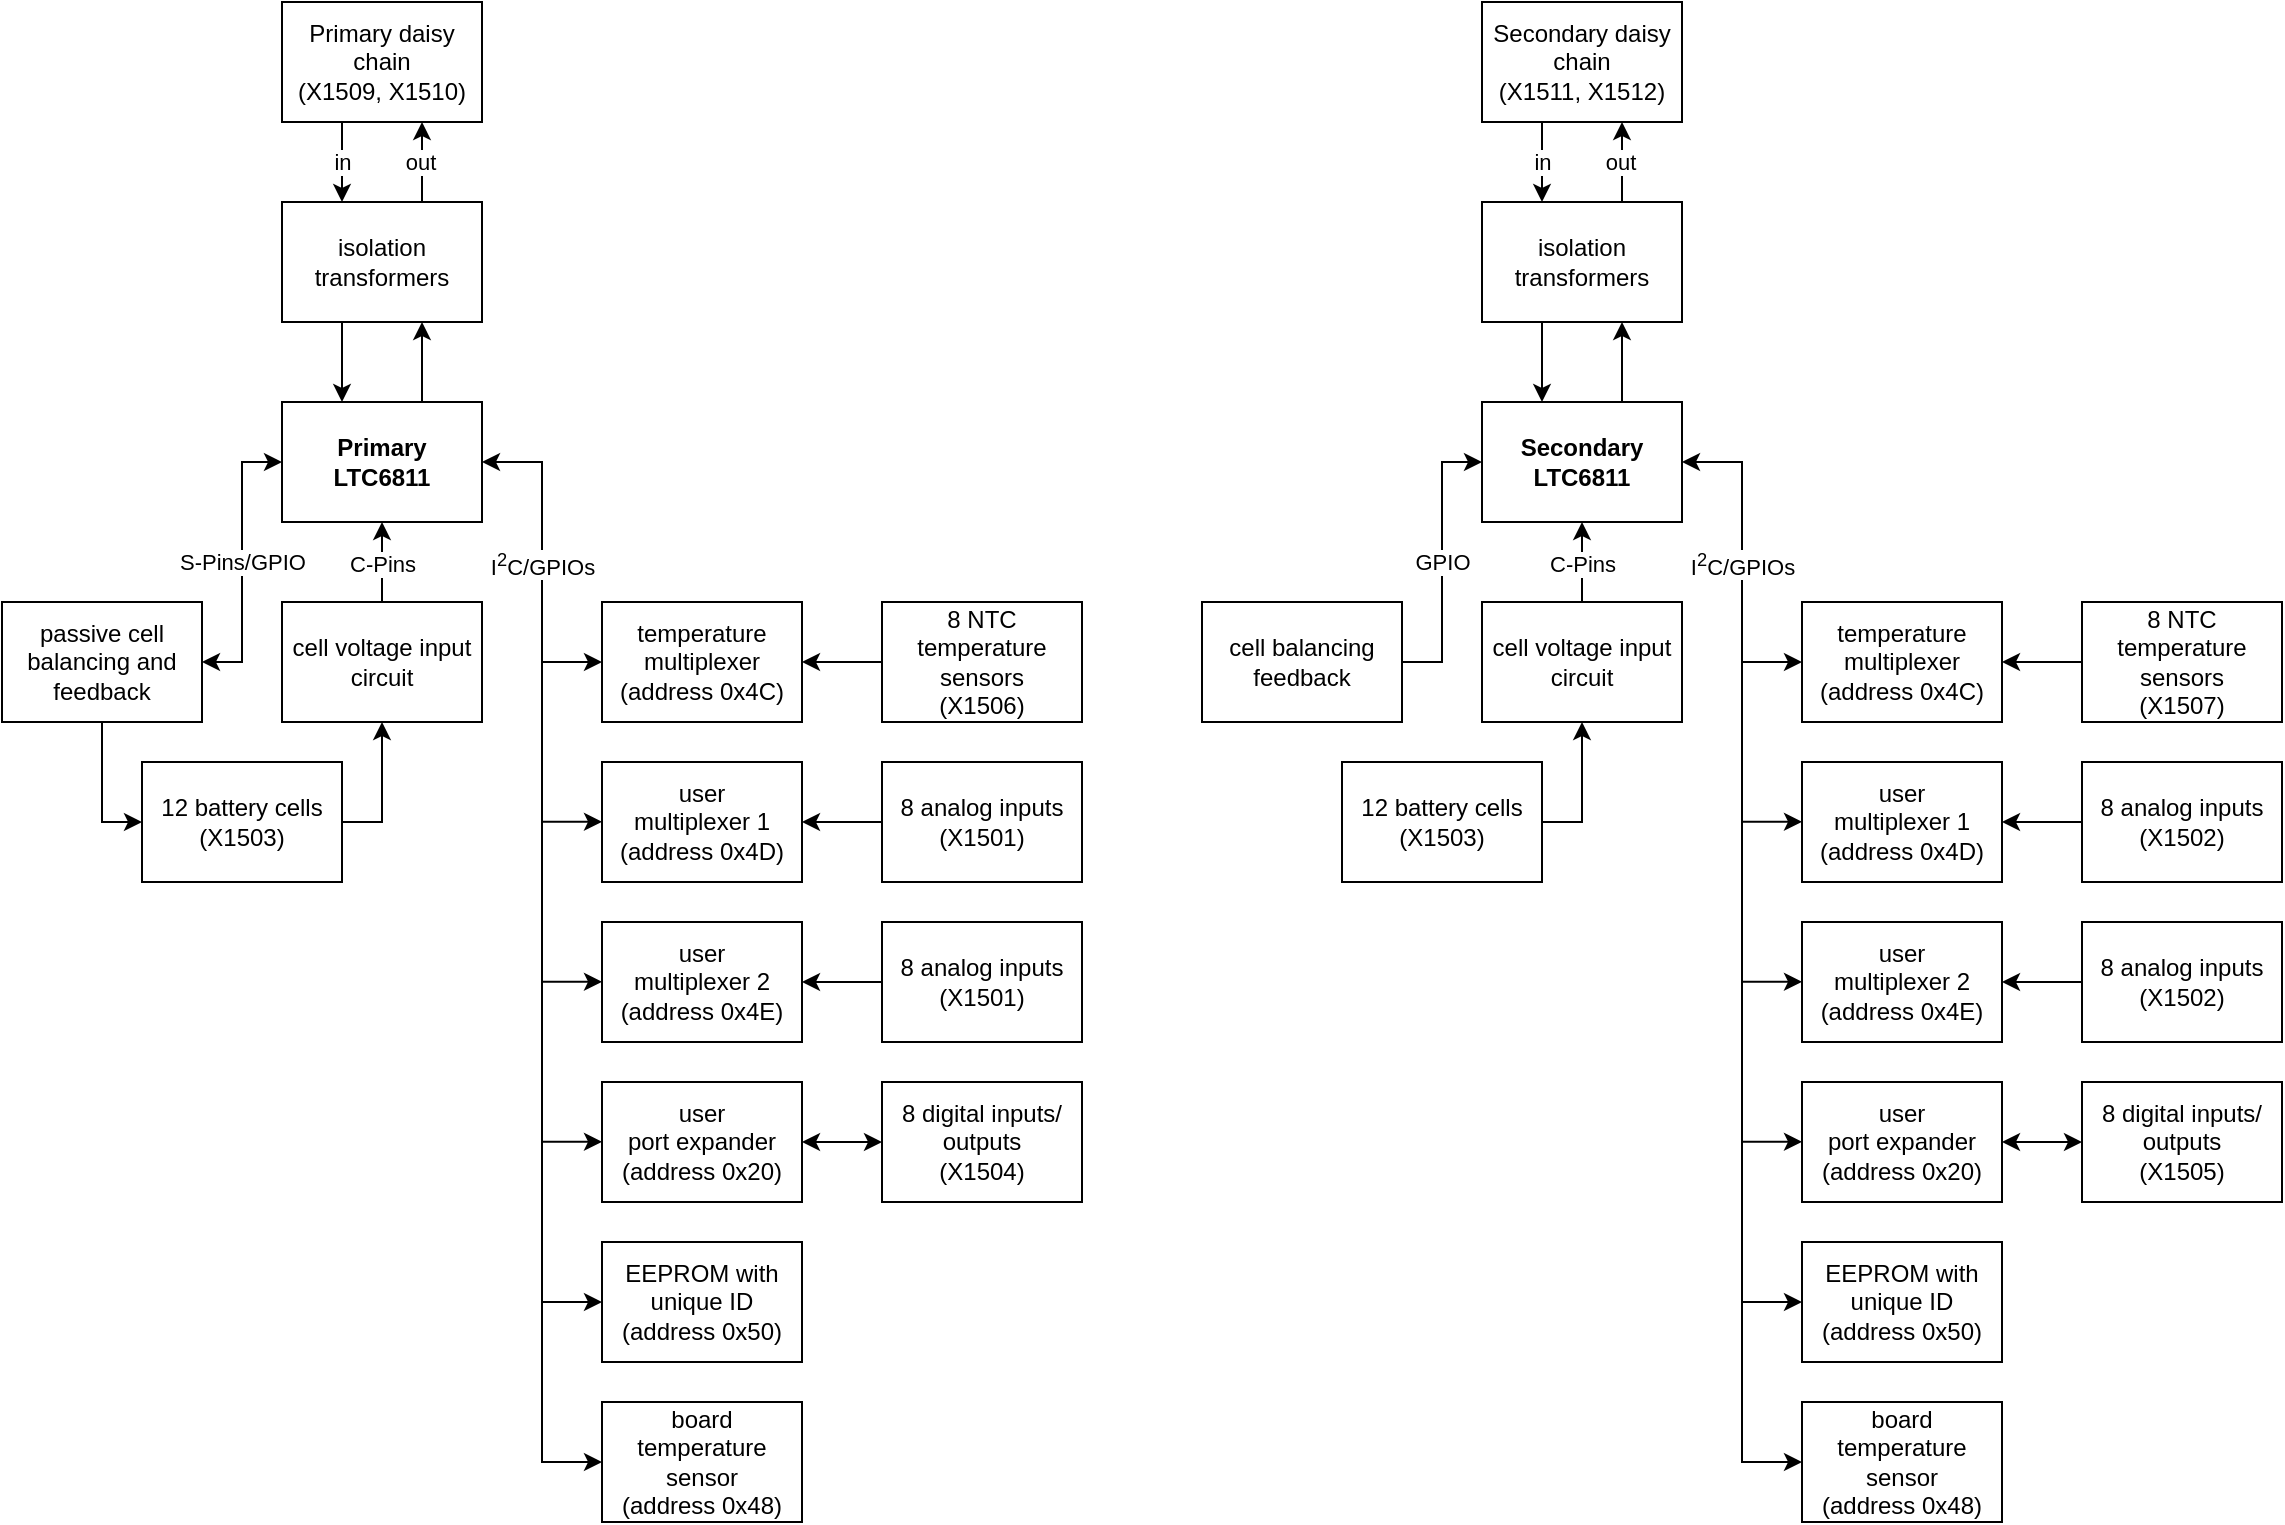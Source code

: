 <mxfile version="25.0.2">
  <diagram name="Seite-1" id="Uk3v54UQZznC-fcuoL55">
    <mxGraphModel dx="1432" dy="1900" grid="1" gridSize="10" guides="1" tooltips="1" connect="1" arrows="1" fold="1" page="1" pageScale="1" pageWidth="827" pageHeight="1169" math="0" shadow="0">
      <root>
        <mxCell id="0" />
        <mxCell id="1" parent="0" />
        <mxCell id="m1JEwa6g45QXfkqcJDw3-8" value="" style="edgeStyle=orthogonalEdgeStyle;rounded=0;orthogonalLoop=1;jettySize=auto;html=1;" parent="1" source="m1JEwa6g45QXfkqcJDw3-2" target="m1JEwa6g45QXfkqcJDw3-3" edge="1">
          <mxGeometry relative="1" as="geometry">
            <Array as="points">
              <mxPoint x="210" y="120" />
              <mxPoint x="210" y="120" />
            </Array>
          </mxGeometry>
        </mxCell>
        <mxCell id="m1JEwa6g45QXfkqcJDw3-9" value="in" style="edgeLabel;html=1;align=center;verticalAlign=middle;resizable=0;points=[];" parent="m1JEwa6g45QXfkqcJDw3-8" vertex="1" connectable="0">
          <mxGeometry x="-0.44" y="-1" relative="1" as="geometry">
            <mxPoint x="1" y="9" as="offset" />
          </mxGeometry>
        </mxCell>
        <mxCell id="m1JEwa6g45QXfkqcJDw3-2" value="Primary daisy chain&lt;br&gt;(X1509, X1510)" style="rounded=0;whiteSpace=wrap;html=1;" parent="1" vertex="1">
          <mxGeometry x="180" y="40" width="100" height="60" as="geometry" />
        </mxCell>
        <mxCell id="m1JEwa6g45QXfkqcJDw3-10" value="" style="edgeStyle=orthogonalEdgeStyle;rounded=0;orthogonalLoop=1;jettySize=auto;html=1;" parent="1" source="m1JEwa6g45QXfkqcJDw3-3" target="m1JEwa6g45QXfkqcJDw3-2" edge="1">
          <mxGeometry relative="1" as="geometry">
            <Array as="points">
              <mxPoint x="250" y="130" />
              <mxPoint x="250" y="130" />
            </Array>
          </mxGeometry>
        </mxCell>
        <mxCell id="m1JEwa6g45QXfkqcJDw3-11" value="out" style="edgeLabel;html=1;align=center;verticalAlign=middle;resizable=0;points=[];" parent="m1JEwa6g45QXfkqcJDw3-10" vertex="1" connectable="0">
          <mxGeometry x="-0.25" y="1" relative="1" as="geometry">
            <mxPoint y="-5" as="offset" />
          </mxGeometry>
        </mxCell>
        <mxCell id="m1JEwa6g45QXfkqcJDw3-12" value="" style="edgeStyle=orthogonalEdgeStyle;rounded=0;orthogonalLoop=1;jettySize=auto;html=1;" parent="1" source="m1JEwa6g45QXfkqcJDw3-3" target="m1JEwa6g45QXfkqcJDw3-4" edge="1">
          <mxGeometry relative="1" as="geometry">
            <Array as="points">
              <mxPoint x="210" y="220" />
              <mxPoint x="210" y="220" />
            </Array>
          </mxGeometry>
        </mxCell>
        <mxCell id="m1JEwa6g45QXfkqcJDw3-3" value="isolation&lt;br&gt;transformers" style="rounded=0;whiteSpace=wrap;html=1;" parent="1" vertex="1">
          <mxGeometry x="180" y="140" width="100" height="60" as="geometry" />
        </mxCell>
        <mxCell id="m1JEwa6g45QXfkqcJDw3-13" value="" style="edgeStyle=orthogonalEdgeStyle;rounded=0;orthogonalLoop=1;jettySize=auto;html=1;" parent="1" source="m1JEwa6g45QXfkqcJDw3-4" target="m1JEwa6g45QXfkqcJDw3-3" edge="1">
          <mxGeometry relative="1" as="geometry">
            <Array as="points">
              <mxPoint x="250" y="230" />
              <mxPoint x="250" y="230" />
            </Array>
          </mxGeometry>
        </mxCell>
        <mxCell id="m1JEwa6g45QXfkqcJDw3-16" style="edgeStyle=orthogonalEdgeStyle;rounded=0;orthogonalLoop=1;jettySize=auto;html=1;entryX=1;entryY=0.5;entryDx=0;entryDy=0;startArrow=classic;startFill=1;" parent="1" source="m1JEwa6g45QXfkqcJDw3-4" target="m1JEwa6g45QXfkqcJDw3-5" edge="1">
          <mxGeometry relative="1" as="geometry" />
        </mxCell>
        <mxCell id="m1JEwa6g45QXfkqcJDw3-17" value="S-Pins/GPIO" style="edgeLabel;html=1;align=center;verticalAlign=middle;resizable=0;points=[];" parent="m1JEwa6g45QXfkqcJDw3-16" vertex="1" connectable="0">
          <mxGeometry x="-0.215" y="-1" relative="1" as="geometry">
            <mxPoint x="1" y="15" as="offset" />
          </mxGeometry>
        </mxCell>
        <mxCell id="m1JEwa6g45QXfkqcJDw3-34" style="edgeStyle=orthogonalEdgeStyle;rounded=0;orthogonalLoop=1;jettySize=auto;html=1;entryX=0;entryY=0.5;entryDx=0;entryDy=0;startArrow=classic;startFill=1;" parent="1" source="m1JEwa6g45QXfkqcJDw3-4" target="m1JEwa6g45QXfkqcJDw3-25" edge="1">
          <mxGeometry relative="1" as="geometry" />
        </mxCell>
        <mxCell id="m1JEwa6g45QXfkqcJDw3-42" value="I&lt;sup&gt;2&lt;/sup&gt;C/GPIOs" style="edgeLabel;html=1;align=center;verticalAlign=middle;resizable=0;points=[];" parent="m1JEwa6g45QXfkqcJDw3-34" vertex="1" connectable="0">
          <mxGeometry x="-0.78" y="-3" relative="1" as="geometry">
            <mxPoint x="3" y="19" as="offset" />
          </mxGeometry>
        </mxCell>
        <mxCell id="m1JEwa6g45QXfkqcJDw3-4" value="Primary&lt;br&gt;LTC6811" style="rounded=0;whiteSpace=wrap;html=1;fontStyle=1" parent="1" vertex="1">
          <mxGeometry x="180" y="240" width="100" height="60" as="geometry" />
        </mxCell>
        <mxCell id="m1JEwa6g45QXfkqcJDw3-18" value="" style="edgeStyle=orthogonalEdgeStyle;rounded=0;orthogonalLoop=1;jettySize=auto;html=1;entryX=0;entryY=0.5;entryDx=0;entryDy=0;" parent="1" source="m1JEwa6g45QXfkqcJDw3-5" target="m1JEwa6g45QXfkqcJDw3-7" edge="1">
          <mxGeometry relative="1" as="geometry" />
        </mxCell>
        <mxCell id="m1JEwa6g45QXfkqcJDw3-5" value="passive cell balancing and feedback" style="rounded=0;whiteSpace=wrap;html=1;" parent="1" vertex="1">
          <mxGeometry x="40" y="340" width="100" height="60" as="geometry" />
        </mxCell>
        <mxCell id="m1JEwa6g45QXfkqcJDw3-14" value="" style="edgeStyle=orthogonalEdgeStyle;rounded=0;orthogonalLoop=1;jettySize=auto;html=1;" parent="1" source="m1JEwa6g45QXfkqcJDw3-6" target="m1JEwa6g45QXfkqcJDw3-4" edge="1">
          <mxGeometry relative="1" as="geometry" />
        </mxCell>
        <mxCell id="m1JEwa6g45QXfkqcJDw3-15" value="C-Pins" style="edgeLabel;html=1;align=center;verticalAlign=middle;resizable=0;points=[];" parent="m1JEwa6g45QXfkqcJDw3-14" vertex="1" connectable="0">
          <mxGeometry x="-0.078" y="-2" relative="1" as="geometry">
            <mxPoint x="-2" y="-1" as="offset" />
          </mxGeometry>
        </mxCell>
        <mxCell id="m1JEwa6g45QXfkqcJDw3-6" value="cell voltage input circuit" style="rounded=0;whiteSpace=wrap;html=1;" parent="1" vertex="1">
          <mxGeometry x="180" y="340" width="100" height="60" as="geometry" />
        </mxCell>
        <mxCell id="m1JEwa6g45QXfkqcJDw3-19" style="edgeStyle=orthogonalEdgeStyle;rounded=0;orthogonalLoop=1;jettySize=auto;html=1;entryX=0.5;entryY=1;entryDx=0;entryDy=0;exitX=1;exitY=0.5;exitDx=0;exitDy=0;" parent="1" source="m1JEwa6g45QXfkqcJDw3-7" target="m1JEwa6g45QXfkqcJDw3-6" edge="1">
          <mxGeometry relative="1" as="geometry">
            <Array as="points">
              <mxPoint x="230" y="450" />
            </Array>
          </mxGeometry>
        </mxCell>
        <mxCell id="m1JEwa6g45QXfkqcJDw3-7" value="12 battery cells&lt;br&gt;(X1503)" style="rounded=0;whiteSpace=wrap;html=1;" parent="1" vertex="1">
          <mxGeometry x="110" y="420" width="100" height="60" as="geometry" />
        </mxCell>
        <mxCell id="m1JEwa6g45QXfkqcJDw3-20" value="temperature&lt;br&gt;multiplexer&lt;br&gt;(address 0x4C)" style="rounded=0;whiteSpace=wrap;html=1;" parent="1" vertex="1">
          <mxGeometry x="340" y="340" width="100" height="60" as="geometry" />
        </mxCell>
        <mxCell id="m1JEwa6g45QXfkqcJDw3-21" value="user&lt;br&gt;multiplexer 1&lt;br&gt;(address 0x4D)" style="rounded=0;whiteSpace=wrap;html=1;" parent="1" vertex="1">
          <mxGeometry x="340" y="420" width="100" height="60" as="geometry" />
        </mxCell>
        <mxCell id="m1JEwa6g45QXfkqcJDw3-22" value="user&lt;br&gt;multiplexer 2&lt;br&gt;(address 0x4E)" style="rounded=0;whiteSpace=wrap;html=1;" parent="1" vertex="1">
          <mxGeometry x="340" y="500" width="100" height="60" as="geometry" />
        </mxCell>
        <mxCell id="m1JEwa6g45QXfkqcJDw3-23" value="user&lt;br&gt;port expander&lt;br&gt;(address 0x20)" style="rounded=0;whiteSpace=wrap;html=1;" parent="1" vertex="1">
          <mxGeometry x="340" y="580" width="100" height="60" as="geometry" />
        </mxCell>
        <mxCell id="m1JEwa6g45QXfkqcJDw3-24" value="EEPROM with&lt;br&gt;unique ID&lt;br&gt;(address 0x50)" style="rounded=0;whiteSpace=wrap;html=1;" parent="1" vertex="1">
          <mxGeometry x="340" y="660" width="100" height="60" as="geometry" />
        </mxCell>
        <mxCell id="m1JEwa6g45QXfkqcJDw3-25" value="board temperature sensor&lt;br&gt;(address 0x48)" style="rounded=0;whiteSpace=wrap;html=1;" parent="1" vertex="1">
          <mxGeometry x="340" y="740" width="100" height="60" as="geometry" />
        </mxCell>
        <mxCell id="m1JEwa6g45QXfkqcJDw3-30" value="" style="edgeStyle=orthogonalEdgeStyle;rounded=0;orthogonalLoop=1;jettySize=auto;html=1;" parent="1" source="m1JEwa6g45QXfkqcJDw3-26" target="m1JEwa6g45QXfkqcJDw3-20" edge="1">
          <mxGeometry relative="1" as="geometry" />
        </mxCell>
        <mxCell id="m1JEwa6g45QXfkqcJDw3-26" value="8 NTC temperature sensors&lt;br&gt;(X1506)" style="rounded=0;whiteSpace=wrap;html=1;" parent="1" vertex="1">
          <mxGeometry x="480" y="340" width="100" height="60" as="geometry" />
        </mxCell>
        <mxCell id="m1JEwa6g45QXfkqcJDw3-31" value="" style="edgeStyle=orthogonalEdgeStyle;rounded=0;orthogonalLoop=1;jettySize=auto;html=1;" parent="1" source="m1JEwa6g45QXfkqcJDw3-27" target="m1JEwa6g45QXfkqcJDw3-21" edge="1">
          <mxGeometry relative="1" as="geometry" />
        </mxCell>
        <mxCell id="m1JEwa6g45QXfkqcJDw3-27" value="8 analog inputs&lt;br&gt;(X1501)" style="rounded=0;whiteSpace=wrap;html=1;" parent="1" vertex="1">
          <mxGeometry x="480" y="420" width="100" height="60" as="geometry" />
        </mxCell>
        <mxCell id="m1JEwa6g45QXfkqcJDw3-32" value="" style="edgeStyle=orthogonalEdgeStyle;rounded=0;orthogonalLoop=1;jettySize=auto;html=1;" parent="1" source="m1JEwa6g45QXfkqcJDw3-28" target="m1JEwa6g45QXfkqcJDw3-22" edge="1">
          <mxGeometry relative="1" as="geometry" />
        </mxCell>
        <mxCell id="m1JEwa6g45QXfkqcJDw3-28" value="8 analog inputs&lt;br&gt;(X1501)" style="rounded=0;whiteSpace=wrap;html=1;" parent="1" vertex="1">
          <mxGeometry x="480" y="500" width="100" height="60" as="geometry" />
        </mxCell>
        <mxCell id="m1JEwa6g45QXfkqcJDw3-33" value="" style="edgeStyle=orthogonalEdgeStyle;rounded=0;orthogonalLoop=1;jettySize=auto;html=1;startArrow=classic;startFill=1;" parent="1" source="m1JEwa6g45QXfkqcJDw3-29" target="m1JEwa6g45QXfkqcJDw3-23" edge="1">
          <mxGeometry relative="1" as="geometry" />
        </mxCell>
        <mxCell id="m1JEwa6g45QXfkqcJDw3-29" value="8 digital inputs/ outputs&lt;br&gt;(X1504)" style="rounded=0;whiteSpace=wrap;html=1;" parent="1" vertex="1">
          <mxGeometry x="480" y="580" width="100" height="60" as="geometry" />
        </mxCell>
        <mxCell id="m1JEwa6g45QXfkqcJDw3-37" value="" style="endArrow=classic;html=1;rounded=0;entryX=0;entryY=0.5;entryDx=0;entryDy=0;" parent="1" target="m1JEwa6g45QXfkqcJDw3-24" edge="1">
          <mxGeometry width="50" height="50" relative="1" as="geometry">
            <mxPoint x="310" y="690" as="sourcePoint" />
            <mxPoint x="310" y="580" as="targetPoint" />
          </mxGeometry>
        </mxCell>
        <mxCell id="m1JEwa6g45QXfkqcJDw3-38" value="" style="endArrow=classic;html=1;rounded=0;entryX=0;entryY=0.5;entryDx=0;entryDy=0;" parent="1" edge="1">
          <mxGeometry width="50" height="50" relative="1" as="geometry">
            <mxPoint x="310" y="609.9" as="sourcePoint" />
            <mxPoint x="340" y="609.9" as="targetPoint" />
          </mxGeometry>
        </mxCell>
        <mxCell id="m1JEwa6g45QXfkqcJDw3-39" value="" style="endArrow=classic;html=1;rounded=0;entryX=0;entryY=0.5;entryDx=0;entryDy=0;" parent="1" edge="1">
          <mxGeometry width="50" height="50" relative="1" as="geometry">
            <mxPoint x="310" y="529.9" as="sourcePoint" />
            <mxPoint x="340" y="529.9" as="targetPoint" />
          </mxGeometry>
        </mxCell>
        <mxCell id="m1JEwa6g45QXfkqcJDw3-40" value="" style="endArrow=classic;html=1;rounded=0;entryX=0;entryY=0.5;entryDx=0;entryDy=0;" parent="1" edge="1">
          <mxGeometry width="50" height="50" relative="1" as="geometry">
            <mxPoint x="310" y="449.9" as="sourcePoint" />
            <mxPoint x="340" y="449.9" as="targetPoint" />
          </mxGeometry>
        </mxCell>
        <mxCell id="m1JEwa6g45QXfkqcJDw3-41" value="" style="endArrow=classic;html=1;rounded=0;entryX=0;entryY=0.5;entryDx=0;entryDy=0;" parent="1" edge="1">
          <mxGeometry width="50" height="50" relative="1" as="geometry">
            <mxPoint x="310" y="370" as="sourcePoint" />
            <mxPoint x="340" y="370" as="targetPoint" />
          </mxGeometry>
        </mxCell>
        <mxCell id="m1JEwa6g45QXfkqcJDw3-43" value="" style="edgeStyle=orthogonalEdgeStyle;rounded=0;orthogonalLoop=1;jettySize=auto;html=1;" parent="1" source="m1JEwa6g45QXfkqcJDw3-45" target="m1JEwa6g45QXfkqcJDw3-49" edge="1">
          <mxGeometry relative="1" as="geometry">
            <Array as="points">
              <mxPoint x="810" y="120" />
              <mxPoint x="810" y="120" />
            </Array>
          </mxGeometry>
        </mxCell>
        <mxCell id="m1JEwa6g45QXfkqcJDw3-44" value="in" style="edgeLabel;html=1;align=center;verticalAlign=middle;resizable=0;points=[];" parent="m1JEwa6g45QXfkqcJDw3-43" vertex="1" connectable="0">
          <mxGeometry x="-0.44" y="-1" relative="1" as="geometry">
            <mxPoint x="1" y="9" as="offset" />
          </mxGeometry>
        </mxCell>
        <mxCell id="m1JEwa6g45QXfkqcJDw3-45" value="Secondary daisy chain&lt;br&gt;(X1511, X1512)" style="rounded=0;whiteSpace=wrap;html=1;" parent="1" vertex="1">
          <mxGeometry x="780" y="40" width="100" height="60" as="geometry" />
        </mxCell>
        <mxCell id="m1JEwa6g45QXfkqcJDw3-46" value="" style="edgeStyle=orthogonalEdgeStyle;rounded=0;orthogonalLoop=1;jettySize=auto;html=1;" parent="1" source="m1JEwa6g45QXfkqcJDw3-49" target="m1JEwa6g45QXfkqcJDw3-45" edge="1">
          <mxGeometry relative="1" as="geometry">
            <Array as="points">
              <mxPoint x="850" y="130" />
              <mxPoint x="850" y="130" />
            </Array>
          </mxGeometry>
        </mxCell>
        <mxCell id="m1JEwa6g45QXfkqcJDw3-47" value="out" style="edgeLabel;html=1;align=center;verticalAlign=middle;resizable=0;points=[];" parent="m1JEwa6g45QXfkqcJDw3-46" vertex="1" connectable="0">
          <mxGeometry x="-0.25" y="1" relative="1" as="geometry">
            <mxPoint y="-5" as="offset" />
          </mxGeometry>
        </mxCell>
        <mxCell id="m1JEwa6g45QXfkqcJDw3-48" value="" style="edgeStyle=orthogonalEdgeStyle;rounded=0;orthogonalLoop=1;jettySize=auto;html=1;" parent="1" source="m1JEwa6g45QXfkqcJDw3-49" target="m1JEwa6g45QXfkqcJDw3-55" edge="1">
          <mxGeometry relative="1" as="geometry">
            <Array as="points">
              <mxPoint x="810" y="220" />
              <mxPoint x="810" y="220" />
            </Array>
          </mxGeometry>
        </mxCell>
        <mxCell id="m1JEwa6g45QXfkqcJDw3-49" value="isolation&lt;br&gt;transformers" style="rounded=0;whiteSpace=wrap;html=1;" parent="1" vertex="1">
          <mxGeometry x="780" y="140" width="100" height="60" as="geometry" />
        </mxCell>
        <mxCell id="m1JEwa6g45QXfkqcJDw3-50" value="" style="edgeStyle=orthogonalEdgeStyle;rounded=0;orthogonalLoop=1;jettySize=auto;html=1;" parent="1" source="m1JEwa6g45QXfkqcJDw3-55" target="m1JEwa6g45QXfkqcJDw3-49" edge="1">
          <mxGeometry relative="1" as="geometry">
            <Array as="points">
              <mxPoint x="850" y="230" />
              <mxPoint x="850" y="230" />
            </Array>
          </mxGeometry>
        </mxCell>
        <mxCell id="m1JEwa6g45QXfkqcJDw3-51" style="edgeStyle=orthogonalEdgeStyle;rounded=0;orthogonalLoop=1;jettySize=auto;html=1;entryX=1;entryY=0.5;entryDx=0;entryDy=0;startArrow=classic;startFill=1;endArrow=none;endFill=0;" parent="1" source="m1JEwa6g45QXfkqcJDw3-55" target="m1JEwa6g45QXfkqcJDw3-57" edge="1">
          <mxGeometry relative="1" as="geometry" />
        </mxCell>
        <mxCell id="m1JEwa6g45QXfkqcJDw3-52" value="GPIO" style="edgeLabel;html=1;align=center;verticalAlign=middle;resizable=0;points=[];" parent="m1JEwa6g45QXfkqcJDw3-51" vertex="1" connectable="0">
          <mxGeometry x="-0.215" y="-1" relative="1" as="geometry">
            <mxPoint x="1" y="15" as="offset" />
          </mxGeometry>
        </mxCell>
        <mxCell id="m1JEwa6g45QXfkqcJDw3-53" style="edgeStyle=orthogonalEdgeStyle;rounded=0;orthogonalLoop=1;jettySize=auto;html=1;entryX=0;entryY=0.5;entryDx=0;entryDy=0;startArrow=classic;startFill=1;" parent="1" source="m1JEwa6g45QXfkqcJDw3-55" target="m1JEwa6g45QXfkqcJDw3-68" edge="1">
          <mxGeometry relative="1" as="geometry" />
        </mxCell>
        <mxCell id="m1JEwa6g45QXfkqcJDw3-54" value="I&lt;sup&gt;2&lt;/sup&gt;C/GPIOs" style="edgeLabel;html=1;align=center;verticalAlign=middle;resizable=0;points=[];" parent="m1JEwa6g45QXfkqcJDw3-53" vertex="1" connectable="0">
          <mxGeometry x="-0.78" y="-3" relative="1" as="geometry">
            <mxPoint x="3" y="19" as="offset" />
          </mxGeometry>
        </mxCell>
        <mxCell id="m1JEwa6g45QXfkqcJDw3-55" value="Secondary&lt;br&gt;LTC6811" style="rounded=0;whiteSpace=wrap;html=1;fontStyle=1" parent="1" vertex="1">
          <mxGeometry x="780" y="240" width="100" height="60" as="geometry" />
        </mxCell>
        <mxCell id="m1JEwa6g45QXfkqcJDw3-57" value="cell balancing feedback" style="rounded=0;whiteSpace=wrap;html=1;" parent="1" vertex="1">
          <mxGeometry x="640" y="340" width="100" height="60" as="geometry" />
        </mxCell>
        <mxCell id="m1JEwa6g45QXfkqcJDw3-58" value="" style="edgeStyle=orthogonalEdgeStyle;rounded=0;orthogonalLoop=1;jettySize=auto;html=1;" parent="1" source="m1JEwa6g45QXfkqcJDw3-60" target="m1JEwa6g45QXfkqcJDw3-55" edge="1">
          <mxGeometry relative="1" as="geometry" />
        </mxCell>
        <mxCell id="m1JEwa6g45QXfkqcJDw3-59" value="C-Pins" style="edgeLabel;html=1;align=center;verticalAlign=middle;resizable=0;points=[];" parent="m1JEwa6g45QXfkqcJDw3-58" vertex="1" connectable="0">
          <mxGeometry x="-0.078" y="-2" relative="1" as="geometry">
            <mxPoint x="-2" y="-1" as="offset" />
          </mxGeometry>
        </mxCell>
        <mxCell id="m1JEwa6g45QXfkqcJDw3-60" value="cell voltage input circuit" style="rounded=0;whiteSpace=wrap;html=1;" parent="1" vertex="1">
          <mxGeometry x="780" y="340" width="100" height="60" as="geometry" />
        </mxCell>
        <mxCell id="m1JEwa6g45QXfkqcJDw3-61" style="edgeStyle=orthogonalEdgeStyle;rounded=0;orthogonalLoop=1;jettySize=auto;html=1;entryX=0.5;entryY=1;entryDx=0;entryDy=0;exitX=1;exitY=0.5;exitDx=0;exitDy=0;" parent="1" source="m1JEwa6g45QXfkqcJDw3-62" target="m1JEwa6g45QXfkqcJDw3-60" edge="1">
          <mxGeometry relative="1" as="geometry">
            <Array as="points">
              <mxPoint x="830" y="450" />
            </Array>
          </mxGeometry>
        </mxCell>
        <mxCell id="m1JEwa6g45QXfkqcJDw3-62" value="12 battery cells&lt;br&gt;(X1503)" style="rounded=0;whiteSpace=wrap;html=1;" parent="1" vertex="1">
          <mxGeometry x="710" y="420" width="100" height="60" as="geometry" />
        </mxCell>
        <mxCell id="m1JEwa6g45QXfkqcJDw3-63" value="temperature&lt;br&gt;multiplexer&lt;br&gt;(address 0x4C)" style="rounded=0;whiteSpace=wrap;html=1;" parent="1" vertex="1">
          <mxGeometry x="940" y="340" width="100" height="60" as="geometry" />
        </mxCell>
        <mxCell id="m1JEwa6g45QXfkqcJDw3-64" value="user&lt;br&gt;multiplexer 1&lt;br&gt;(address 0x4D)" style="rounded=0;whiteSpace=wrap;html=1;" parent="1" vertex="1">
          <mxGeometry x="940" y="420" width="100" height="60" as="geometry" />
        </mxCell>
        <mxCell id="m1JEwa6g45QXfkqcJDw3-65" value="user&lt;br&gt;multiplexer 2&lt;br&gt;(address 0x4E)" style="rounded=0;whiteSpace=wrap;html=1;" parent="1" vertex="1">
          <mxGeometry x="940" y="500" width="100" height="60" as="geometry" />
        </mxCell>
        <mxCell id="m1JEwa6g45QXfkqcJDw3-66" value="user&lt;br&gt;port expander&lt;br&gt;(address 0x20)" style="rounded=0;whiteSpace=wrap;html=1;" parent="1" vertex="1">
          <mxGeometry x="940" y="580" width="100" height="60" as="geometry" />
        </mxCell>
        <mxCell id="m1JEwa6g45QXfkqcJDw3-67" value="EEPROM with&lt;br&gt;unique ID&lt;br&gt;(address 0x50)" style="rounded=0;whiteSpace=wrap;html=1;" parent="1" vertex="1">
          <mxGeometry x="940" y="660" width="100" height="60" as="geometry" />
        </mxCell>
        <mxCell id="m1JEwa6g45QXfkqcJDw3-68" value="board temperature sensor&lt;br&gt;(address 0x48)" style="rounded=0;whiteSpace=wrap;html=1;" parent="1" vertex="1">
          <mxGeometry x="940" y="740" width="100" height="60" as="geometry" />
        </mxCell>
        <mxCell id="m1JEwa6g45QXfkqcJDw3-69" value="" style="edgeStyle=orthogonalEdgeStyle;rounded=0;orthogonalLoop=1;jettySize=auto;html=1;" parent="1" source="m1JEwa6g45QXfkqcJDw3-70" target="m1JEwa6g45QXfkqcJDw3-63" edge="1">
          <mxGeometry relative="1" as="geometry" />
        </mxCell>
        <mxCell id="m1JEwa6g45QXfkqcJDw3-70" value="8 NTC temperature sensors&lt;br&gt;(X1507)" style="rounded=0;whiteSpace=wrap;html=1;" parent="1" vertex="1">
          <mxGeometry x="1080" y="340" width="100" height="60" as="geometry" />
        </mxCell>
        <mxCell id="m1JEwa6g45QXfkqcJDw3-71" value="" style="edgeStyle=orthogonalEdgeStyle;rounded=0;orthogonalLoop=1;jettySize=auto;html=1;" parent="1" source="m1JEwa6g45QXfkqcJDw3-72" target="m1JEwa6g45QXfkqcJDw3-64" edge="1">
          <mxGeometry relative="1" as="geometry" />
        </mxCell>
        <mxCell id="m1JEwa6g45QXfkqcJDw3-72" value="8 analog inputs&lt;br&gt;(X1502)" style="rounded=0;whiteSpace=wrap;html=1;" parent="1" vertex="1">
          <mxGeometry x="1080" y="420" width="100" height="60" as="geometry" />
        </mxCell>
        <mxCell id="m1JEwa6g45QXfkqcJDw3-73" value="" style="edgeStyle=orthogonalEdgeStyle;rounded=0;orthogonalLoop=1;jettySize=auto;html=1;" parent="1" source="m1JEwa6g45QXfkqcJDw3-74" target="m1JEwa6g45QXfkqcJDw3-65" edge="1">
          <mxGeometry relative="1" as="geometry" />
        </mxCell>
        <mxCell id="m1JEwa6g45QXfkqcJDw3-74" value="8 analog inputs&lt;br&gt;(X1502)" style="rounded=0;whiteSpace=wrap;html=1;" parent="1" vertex="1">
          <mxGeometry x="1080" y="500" width="100" height="60" as="geometry" />
        </mxCell>
        <mxCell id="m1JEwa6g45QXfkqcJDw3-75" value="" style="edgeStyle=orthogonalEdgeStyle;rounded=0;orthogonalLoop=1;jettySize=auto;html=1;startArrow=classic;startFill=1;" parent="1" source="m1JEwa6g45QXfkqcJDw3-76" target="m1JEwa6g45QXfkqcJDw3-66" edge="1">
          <mxGeometry relative="1" as="geometry" />
        </mxCell>
        <mxCell id="m1JEwa6g45QXfkqcJDw3-76" value="8 digital inputs/ outputs&lt;br&gt;(X1505)" style="rounded=0;whiteSpace=wrap;html=1;" parent="1" vertex="1">
          <mxGeometry x="1080" y="580" width="100" height="60" as="geometry" />
        </mxCell>
        <mxCell id="m1JEwa6g45QXfkqcJDw3-77" value="" style="endArrow=classic;html=1;rounded=0;entryX=0;entryY=0.5;entryDx=0;entryDy=0;" parent="1" target="m1JEwa6g45QXfkqcJDw3-67" edge="1">
          <mxGeometry width="50" height="50" relative="1" as="geometry">
            <mxPoint x="910" y="690" as="sourcePoint" />
            <mxPoint x="910" y="580" as="targetPoint" />
          </mxGeometry>
        </mxCell>
        <mxCell id="m1JEwa6g45QXfkqcJDw3-78" value="" style="endArrow=classic;html=1;rounded=0;entryX=0;entryY=0.5;entryDx=0;entryDy=0;" parent="1" edge="1">
          <mxGeometry width="50" height="50" relative="1" as="geometry">
            <mxPoint x="910" y="609.9" as="sourcePoint" />
            <mxPoint x="940" y="609.9" as="targetPoint" />
          </mxGeometry>
        </mxCell>
        <mxCell id="m1JEwa6g45QXfkqcJDw3-79" value="" style="endArrow=classic;html=1;rounded=0;entryX=0;entryY=0.5;entryDx=0;entryDy=0;" parent="1" edge="1">
          <mxGeometry width="50" height="50" relative="1" as="geometry">
            <mxPoint x="910" y="529.9" as="sourcePoint" />
            <mxPoint x="940" y="529.9" as="targetPoint" />
          </mxGeometry>
        </mxCell>
        <mxCell id="m1JEwa6g45QXfkqcJDw3-80" value="" style="endArrow=classic;html=1;rounded=0;entryX=0;entryY=0.5;entryDx=0;entryDy=0;" parent="1" edge="1">
          <mxGeometry width="50" height="50" relative="1" as="geometry">
            <mxPoint x="910" y="449.9" as="sourcePoint" />
            <mxPoint x="940" y="449.9" as="targetPoint" />
          </mxGeometry>
        </mxCell>
        <mxCell id="m1JEwa6g45QXfkqcJDw3-81" value="" style="endArrow=classic;html=1;rounded=0;entryX=0;entryY=0.5;entryDx=0;entryDy=0;" parent="1" edge="1">
          <mxGeometry width="50" height="50" relative="1" as="geometry">
            <mxPoint x="910" y="370" as="sourcePoint" />
            <mxPoint x="940" y="370" as="targetPoint" />
          </mxGeometry>
        </mxCell>
      </root>
    </mxGraphModel>
  </diagram>
</mxfile>
